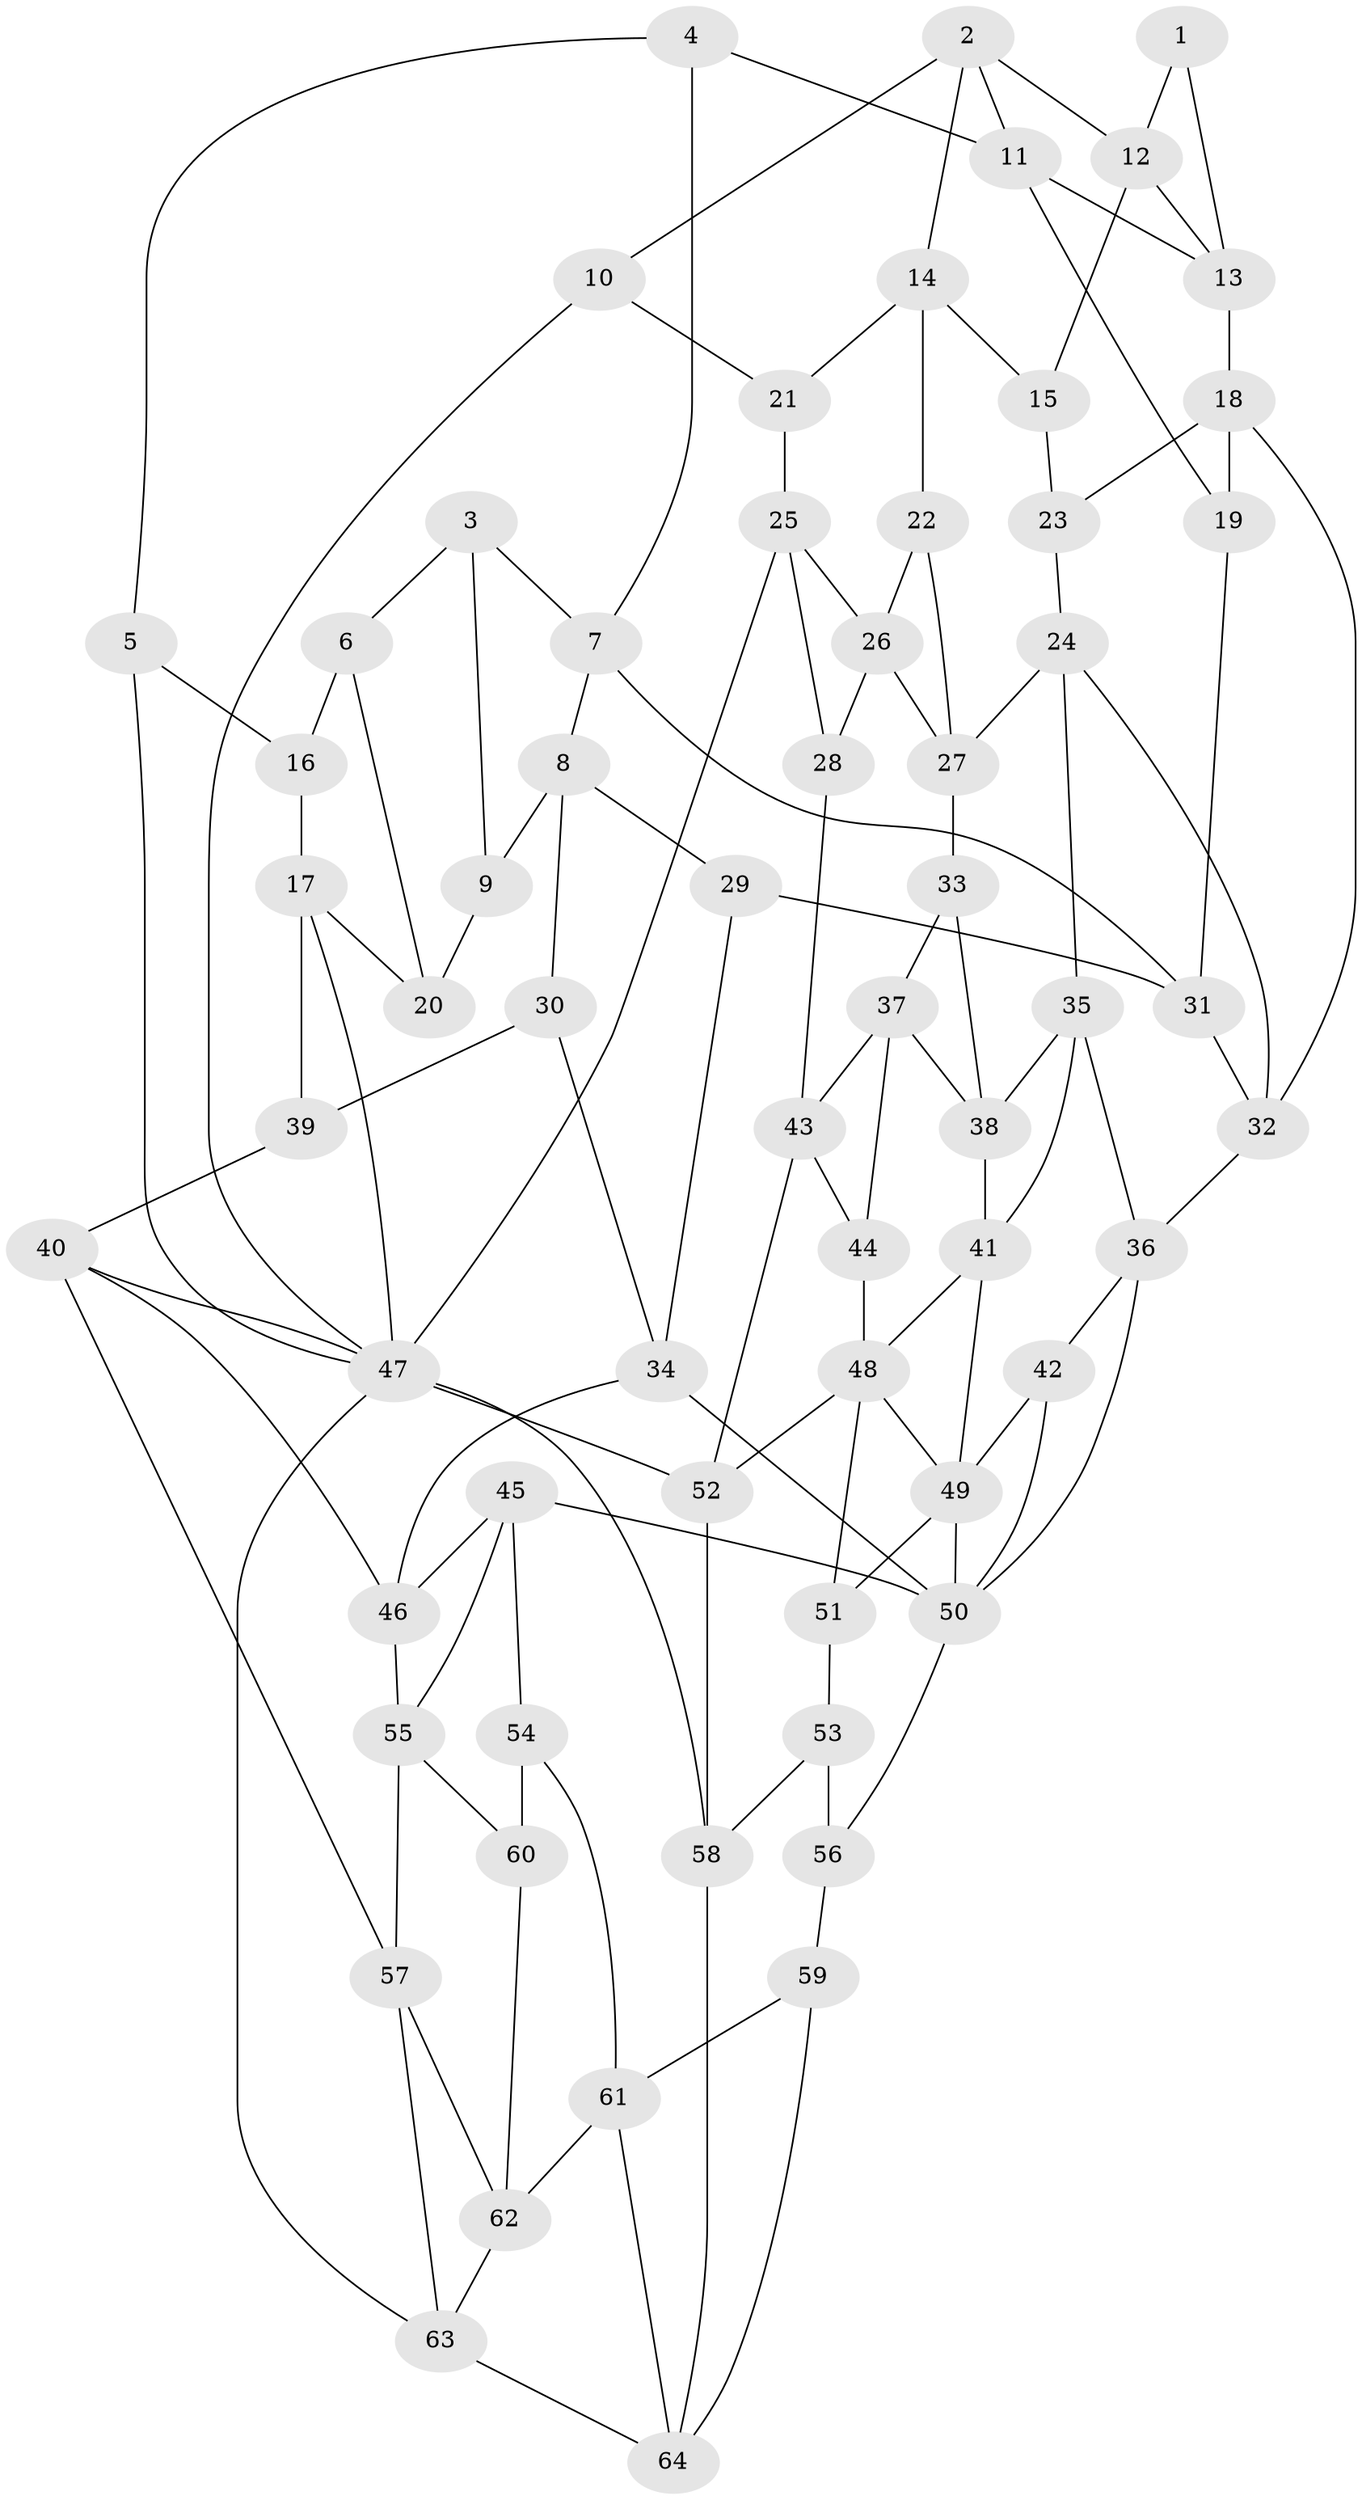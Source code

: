 // original degree distribution, {3: 0.0234375, 4: 0.2109375, 5: 0.5546875, 6: 0.2109375}
// Generated by graph-tools (version 1.1) at 2025/27/03/09/25 03:27:10]
// undirected, 64 vertices, 118 edges
graph export_dot {
graph [start="1"]
  node [color=gray90,style=filled];
  1;
  2;
  3;
  4;
  5;
  6;
  7;
  8;
  9;
  10;
  11;
  12;
  13;
  14;
  15;
  16;
  17;
  18;
  19;
  20;
  21;
  22;
  23;
  24;
  25;
  26;
  27;
  28;
  29;
  30;
  31;
  32;
  33;
  34;
  35;
  36;
  37;
  38;
  39;
  40;
  41;
  42;
  43;
  44;
  45;
  46;
  47;
  48;
  49;
  50;
  51;
  52;
  53;
  54;
  55;
  56;
  57;
  58;
  59;
  60;
  61;
  62;
  63;
  64;
  1 -- 12 [weight=1.0];
  1 -- 13 [weight=1.0];
  2 -- 10 [weight=1.0];
  2 -- 11 [weight=1.0];
  2 -- 12 [weight=1.0];
  2 -- 14 [weight=1.0];
  3 -- 6 [weight=1.0];
  3 -- 7 [weight=1.0];
  3 -- 9 [weight=1.0];
  4 -- 5 [weight=1.0];
  4 -- 7 [weight=1.0];
  4 -- 11 [weight=1.0];
  5 -- 16 [weight=1.0];
  5 -- 47 [weight=1.0];
  6 -- 16 [weight=2.0];
  6 -- 20 [weight=1.0];
  7 -- 8 [weight=1.0];
  7 -- 31 [weight=1.0];
  8 -- 9 [weight=1.0];
  8 -- 29 [weight=1.0];
  8 -- 30 [weight=1.0];
  9 -- 20 [weight=2.0];
  10 -- 21 [weight=2.0];
  10 -- 47 [weight=1.0];
  11 -- 13 [weight=1.0];
  11 -- 19 [weight=1.0];
  12 -- 13 [weight=1.0];
  12 -- 15 [weight=1.0];
  13 -- 18 [weight=1.0];
  14 -- 15 [weight=1.0];
  14 -- 21 [weight=1.0];
  14 -- 22 [weight=1.0];
  15 -- 23 [weight=2.0];
  16 -- 17 [weight=1.0];
  17 -- 20 [weight=1.0];
  17 -- 39 [weight=1.0];
  17 -- 47 [weight=1.0];
  18 -- 19 [weight=1.0];
  18 -- 23 [weight=1.0];
  18 -- 32 [weight=1.0];
  19 -- 31 [weight=1.0];
  21 -- 25 [weight=1.0];
  22 -- 26 [weight=1.0];
  22 -- 27 [weight=1.0];
  23 -- 24 [weight=1.0];
  24 -- 27 [weight=1.0];
  24 -- 32 [weight=1.0];
  24 -- 35 [weight=1.0];
  25 -- 26 [weight=1.0];
  25 -- 28 [weight=1.0];
  25 -- 47 [weight=1.0];
  26 -- 27 [weight=1.0];
  26 -- 28 [weight=1.0];
  27 -- 33 [weight=1.0];
  28 -- 43 [weight=1.0];
  29 -- 31 [weight=1.0];
  29 -- 34 [weight=1.0];
  30 -- 34 [weight=1.0];
  30 -- 39 [weight=2.0];
  31 -- 32 [weight=1.0];
  32 -- 36 [weight=1.0];
  33 -- 37 [weight=1.0];
  33 -- 38 [weight=1.0];
  34 -- 46 [weight=1.0];
  34 -- 50 [weight=1.0];
  35 -- 36 [weight=1.0];
  35 -- 38 [weight=1.0];
  35 -- 41 [weight=1.0];
  36 -- 42 [weight=1.0];
  36 -- 50 [weight=1.0];
  37 -- 38 [weight=1.0];
  37 -- 43 [weight=1.0];
  37 -- 44 [weight=1.0];
  38 -- 41 [weight=1.0];
  39 -- 40 [weight=1.0];
  40 -- 46 [weight=1.0];
  40 -- 47 [weight=1.0];
  40 -- 57 [weight=1.0];
  41 -- 48 [weight=1.0];
  41 -- 49 [weight=1.0];
  42 -- 49 [weight=1.0];
  42 -- 50 [weight=1.0];
  43 -- 44 [weight=1.0];
  43 -- 52 [weight=1.0];
  44 -- 48 [weight=2.0];
  45 -- 46 [weight=1.0];
  45 -- 50 [weight=1.0];
  45 -- 54 [weight=1.0];
  45 -- 55 [weight=1.0];
  46 -- 55 [weight=1.0];
  47 -- 52 [weight=1.0];
  47 -- 58 [weight=1.0];
  47 -- 63 [weight=1.0];
  48 -- 49 [weight=1.0];
  48 -- 51 [weight=1.0];
  48 -- 52 [weight=1.0];
  49 -- 50 [weight=1.0];
  49 -- 51 [weight=2.0];
  50 -- 56 [weight=1.0];
  51 -- 53 [weight=1.0];
  52 -- 58 [weight=1.0];
  53 -- 56 [weight=1.0];
  53 -- 58 [weight=1.0];
  54 -- 60 [weight=2.0];
  54 -- 61 [weight=1.0];
  55 -- 57 [weight=1.0];
  55 -- 60 [weight=1.0];
  56 -- 59 [weight=2.0];
  57 -- 62 [weight=1.0];
  57 -- 63 [weight=1.0];
  58 -- 64 [weight=1.0];
  59 -- 61 [weight=1.0];
  59 -- 64 [weight=1.0];
  60 -- 62 [weight=1.0];
  61 -- 62 [weight=1.0];
  61 -- 64 [weight=1.0];
  62 -- 63 [weight=1.0];
  63 -- 64 [weight=1.0];
}
